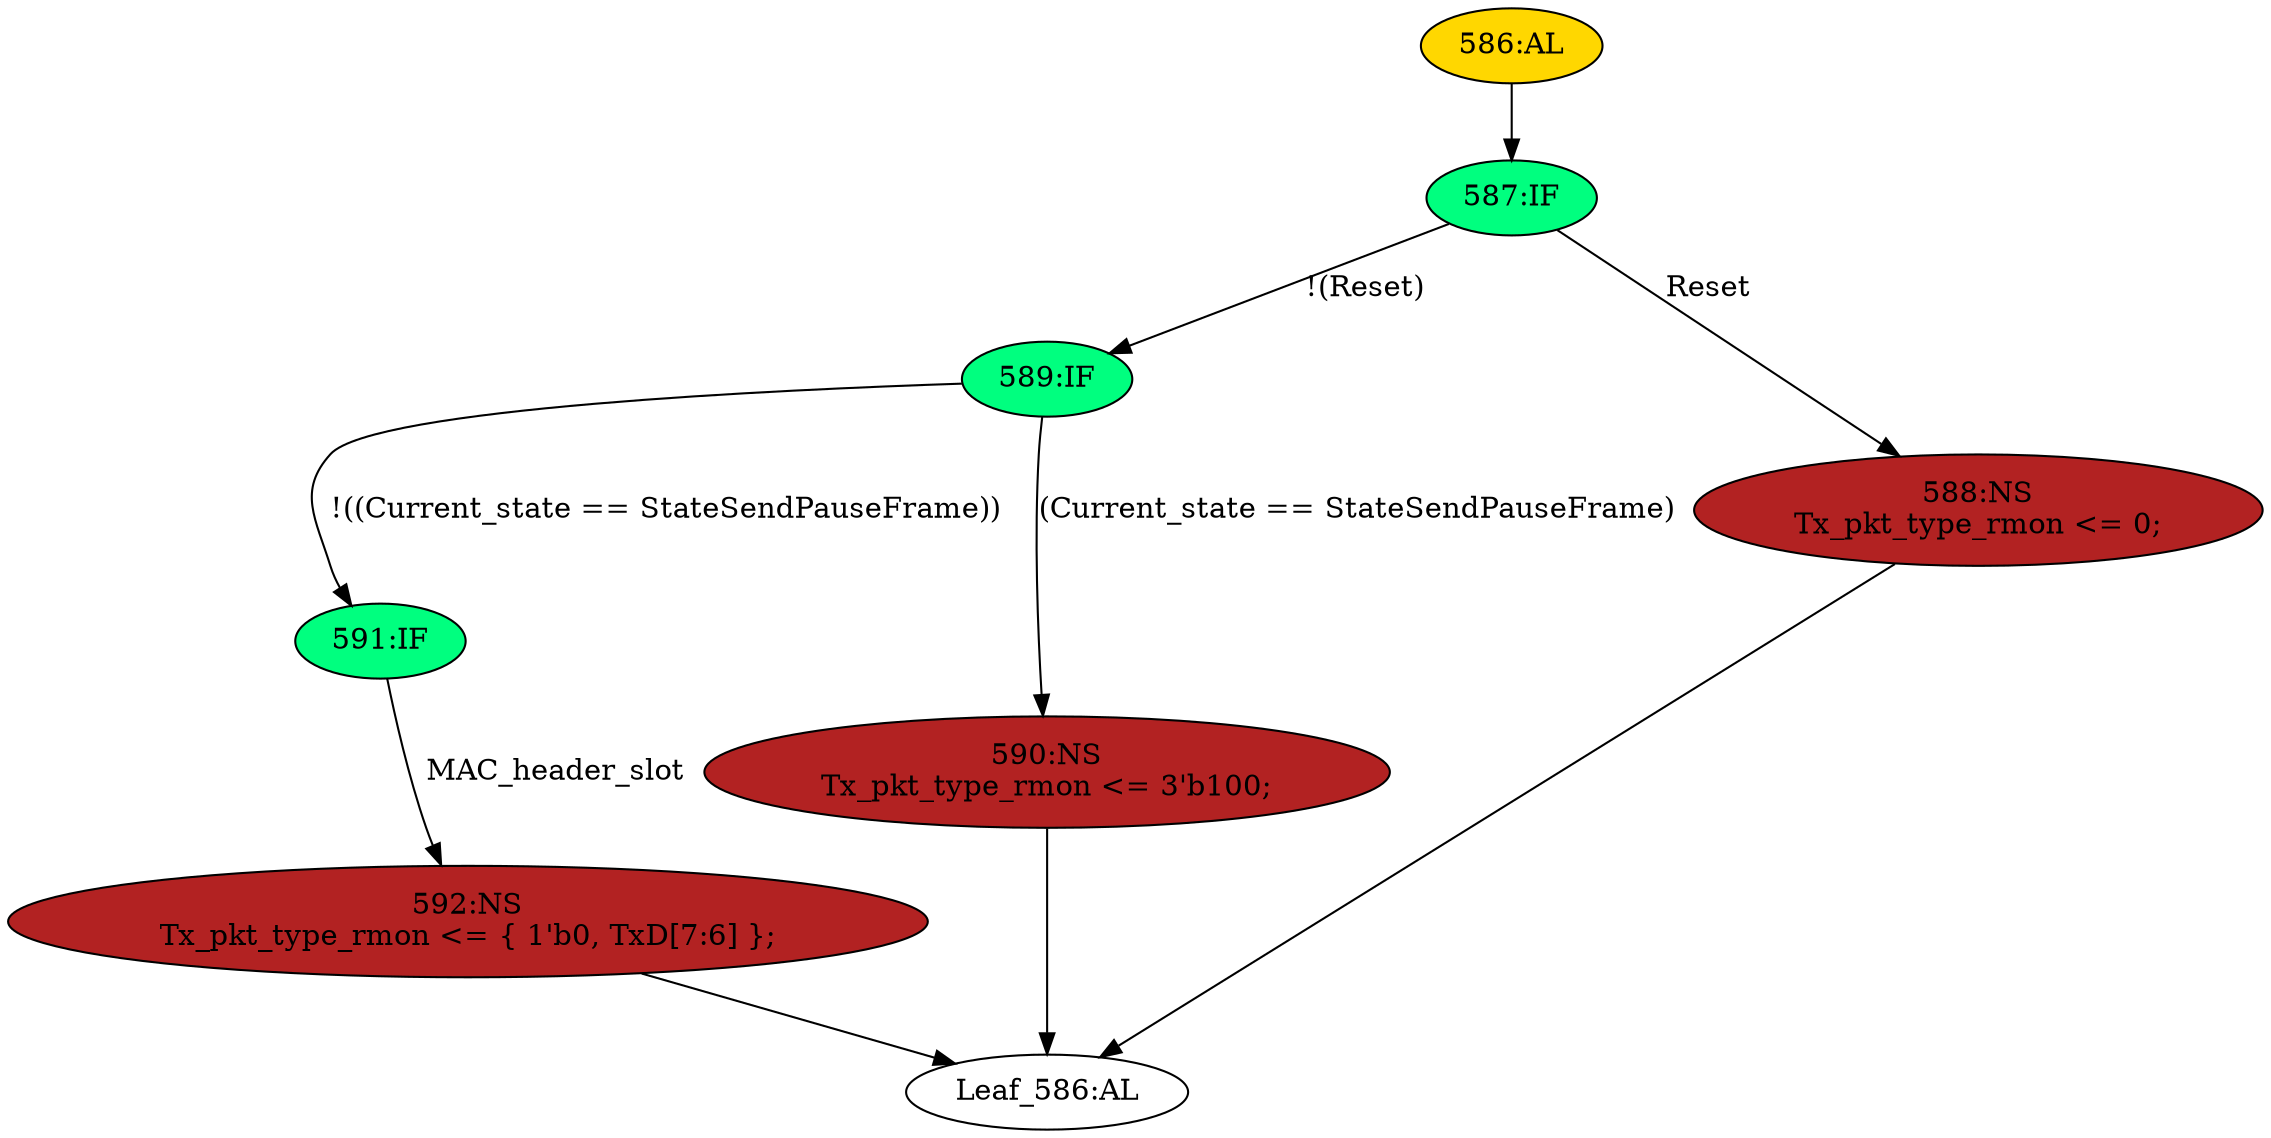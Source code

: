 strict digraph "" {
	node [label="\N"];
	"586:AL"	 [ast="<pyverilog.vparser.ast.Always object at 0x7f104a4dd250>",
		clk_sens=True,
		fillcolor=gold,
		label="586:AL",
		sens="['Clk', 'Reset']",
		statements="[]",
		style=filled,
		typ=Always,
		use_var="['Reset', 'TxD', 'Current_state', 'MAC_header_slot', 'StateSendPauseFrame']"];
	"587:IF"	 [ast="<pyverilog.vparser.ast.IfStatement object at 0x7f104a4dd3d0>",
		fillcolor=springgreen,
		label="587:IF",
		statements="[]",
		style=filled,
		typ=IfStatement];
	"586:AL" -> "587:IF"	 [cond="[]",
		lineno=None];
	"591:IF"	 [ast="<pyverilog.vparser.ast.IfStatement object at 0x7f104a4dd450>",
		fillcolor=springgreen,
		label="591:IF",
		statements="[]",
		style=filled,
		typ=IfStatement];
	"592:NS"	 [ast="<pyverilog.vparser.ast.NonblockingSubstitution object at 0x7f104a4dd490>",
		fillcolor=firebrick,
		label="592:NS
Tx_pkt_type_rmon <= { 1'b0, TxD[7:6] };",
		statements="[<pyverilog.vparser.ast.NonblockingSubstitution object at 0x7f104a4dd490>]",
		style=filled,
		typ=NonblockingSubstitution];
	"591:IF" -> "592:NS"	 [cond="['MAC_header_slot']",
		label=MAC_header_slot,
		lineno=591];
	"Leaf_586:AL"	 [def_var="['Tx_pkt_type_rmon']",
		label="Leaf_586:AL"];
	"592:NS" -> "Leaf_586:AL"	 [cond="[]",
		lineno=None];
	"589:IF"	 [ast="<pyverilog.vparser.ast.IfStatement object at 0x7f104a4dd410>",
		fillcolor=springgreen,
		label="589:IF",
		statements="[]",
		style=filled,
		typ=IfStatement];
	"587:IF" -> "589:IF"	 [cond="['Reset']",
		label="!(Reset)",
		lineno=587];
	"588:NS"	 [ast="<pyverilog.vparser.ast.NonblockingSubstitution object at 0x7f104a4dd990>",
		fillcolor=firebrick,
		label="588:NS
Tx_pkt_type_rmon <= 0;",
		statements="[<pyverilog.vparser.ast.NonblockingSubstitution object at 0x7f104a4dd990>]",
		style=filled,
		typ=NonblockingSubstitution];
	"587:IF" -> "588:NS"	 [cond="['Reset']",
		label=Reset,
		lineno=587];
	"589:IF" -> "591:IF"	 [cond="['Current_state', 'StateSendPauseFrame']",
		label="!((Current_state == StateSendPauseFrame))",
		lineno=589];
	"590:NS"	 [ast="<pyverilog.vparser.ast.NonblockingSubstitution object at 0x7f104a4dd750>",
		fillcolor=firebrick,
		label="590:NS
Tx_pkt_type_rmon <= 3'b100;",
		statements="[<pyverilog.vparser.ast.NonblockingSubstitution object at 0x7f104a4dd750>]",
		style=filled,
		typ=NonblockingSubstitution];
	"589:IF" -> "590:NS"	 [cond="['Current_state', 'StateSendPauseFrame']",
		label="(Current_state == StateSendPauseFrame)",
		lineno=589];
	"590:NS" -> "Leaf_586:AL"	 [cond="[]",
		lineno=None];
	"588:NS" -> "Leaf_586:AL"	 [cond="[]",
		lineno=None];
}
